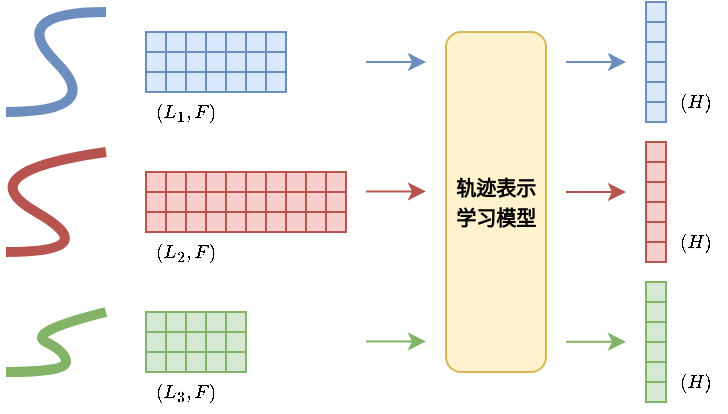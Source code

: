 <mxfile version="26.0.16">
  <diagram name="第 1 页" id="fXplxL7RxXCnTCHVlQfk">
    <mxGraphModel dx="977" dy="562" grid="1" gridSize="10" guides="1" tooltips="1" connect="1" arrows="1" fold="1" page="1" pageScale="1" pageWidth="827" pageHeight="1169" math="1" shadow="0">
      <root>
        <mxCell id="0" />
        <mxCell id="1" parent="0" />
        <mxCell id="59bn6zkRBfai4LQEzVHQ-1" value="&lt;font style=&quot;font-size: 10px;&quot; face=&quot;Simsun&quot;&gt;&lt;b&gt;轨迹表示学习模型&lt;/b&gt;&lt;/font&gt;" style="rounded=1;whiteSpace=wrap;html=1;fillColor=#fff2cc;strokeColor=#d6b656;" vertex="1" parent="1">
          <mxGeometry x="340" y="320" width="50" height="170" as="geometry" />
        </mxCell>
        <mxCell id="59bn6zkRBfai4LQEzVHQ-2" value="" style="curved=1;endArrow=none;html=1;rounded=0;fillColor=#dae8fc;strokeColor=#6c8ebf;startFill=0;strokeWidth=5;" edge="1" parent="1">
          <mxGeometry width="50" height="50" relative="1" as="geometry">
            <mxPoint x="120" y="360" as="sourcePoint" />
            <mxPoint x="170" y="310" as="targetPoint" />
            <Array as="points">
              <mxPoint x="170" y="360" />
              <mxPoint x="120" y="310" />
            </Array>
          </mxGeometry>
        </mxCell>
        <mxCell id="59bn6zkRBfai4LQEzVHQ-5" value="" style="rounded=0;whiteSpace=wrap;html=1;fillColor=#dae8fc;strokeColor=#6c8ebf;" vertex="1" parent="1">
          <mxGeometry x="190" y="330" width="10" height="10" as="geometry" />
        </mxCell>
        <mxCell id="59bn6zkRBfai4LQEzVHQ-7" value="" style="rounded=0;whiteSpace=wrap;html=1;fillColor=#dae8fc;strokeColor=#6c8ebf;" vertex="1" parent="1">
          <mxGeometry x="200" y="330" width="10" height="10" as="geometry" />
        </mxCell>
        <mxCell id="59bn6zkRBfai4LQEzVHQ-8" value="" style="rounded=0;whiteSpace=wrap;html=1;fillColor=#dae8fc;strokeColor=#6c8ebf;" vertex="1" parent="1">
          <mxGeometry x="210" y="330" width="10" height="10" as="geometry" />
        </mxCell>
        <mxCell id="59bn6zkRBfai4LQEzVHQ-9" value="" style="rounded=0;whiteSpace=wrap;html=1;fillColor=#dae8fc;strokeColor=#6c8ebf;" vertex="1" parent="1">
          <mxGeometry x="220" y="330" width="10" height="10" as="geometry" />
        </mxCell>
        <mxCell id="59bn6zkRBfai4LQEzVHQ-10" value="" style="rounded=0;whiteSpace=wrap;html=1;fillColor=#dae8fc;strokeColor=#6c8ebf;" vertex="1" parent="1">
          <mxGeometry x="230" y="330" width="10" height="10" as="geometry" />
        </mxCell>
        <mxCell id="59bn6zkRBfai4LQEzVHQ-11" value="" style="rounded=0;whiteSpace=wrap;html=1;fillColor=#dae8fc;strokeColor=#6c8ebf;" vertex="1" parent="1">
          <mxGeometry x="240" y="330" width="10" height="10" as="geometry" />
        </mxCell>
        <mxCell id="59bn6zkRBfai4LQEzVHQ-12" value="" style="rounded=0;whiteSpace=wrap;html=1;fillColor=#dae8fc;strokeColor=#6c8ebf;" vertex="1" parent="1">
          <mxGeometry x="250" y="330" width="10" height="10" as="geometry" />
        </mxCell>
        <mxCell id="59bn6zkRBfai4LQEzVHQ-13" value="" style="curved=1;endArrow=none;html=1;rounded=0;fillColor=#f8cecc;strokeColor=#b85450;startFill=0;strokeWidth=5;" edge="1" parent="1">
          <mxGeometry width="50" height="50" relative="1" as="geometry">
            <mxPoint x="120" y="430" as="sourcePoint" />
            <mxPoint x="170" y="380" as="targetPoint" />
            <Array as="points">
              <mxPoint x="170" y="430" />
              <mxPoint x="100" y="390" />
            </Array>
          </mxGeometry>
        </mxCell>
        <mxCell id="59bn6zkRBfai4LQEzVHQ-14" value="" style="rounded=0;whiteSpace=wrap;html=1;fillColor=#f8cecc;strokeColor=#b85450;" vertex="1" parent="1">
          <mxGeometry x="190" y="400" width="10" height="10" as="geometry" />
        </mxCell>
        <mxCell id="59bn6zkRBfai4LQEzVHQ-15" value="" style="rounded=0;whiteSpace=wrap;html=1;fillColor=#f8cecc;strokeColor=#b85450;" vertex="1" parent="1">
          <mxGeometry x="200" y="400" width="10" height="10" as="geometry" />
        </mxCell>
        <mxCell id="59bn6zkRBfai4LQEzVHQ-16" value="" style="rounded=0;whiteSpace=wrap;html=1;fillColor=#f8cecc;strokeColor=#b85450;" vertex="1" parent="1">
          <mxGeometry x="210" y="400" width="10" height="10" as="geometry" />
        </mxCell>
        <mxCell id="59bn6zkRBfai4LQEzVHQ-17" value="" style="rounded=0;whiteSpace=wrap;html=1;fillColor=#f8cecc;strokeColor=#b85450;" vertex="1" parent="1">
          <mxGeometry x="220" y="400" width="10" height="10" as="geometry" />
        </mxCell>
        <mxCell id="59bn6zkRBfai4LQEzVHQ-18" value="" style="rounded=0;whiteSpace=wrap;html=1;fillColor=#f8cecc;strokeColor=#b85450;" vertex="1" parent="1">
          <mxGeometry x="230" y="400" width="10" height="10" as="geometry" />
        </mxCell>
        <mxCell id="59bn6zkRBfai4LQEzVHQ-19" value="" style="rounded=0;whiteSpace=wrap;html=1;fillColor=#f8cecc;strokeColor=#b85450;" vertex="1" parent="1">
          <mxGeometry x="240" y="400" width="10" height="10" as="geometry" />
        </mxCell>
        <mxCell id="59bn6zkRBfai4LQEzVHQ-20" value="" style="rounded=0;whiteSpace=wrap;html=1;fillColor=#f8cecc;strokeColor=#b85450;" vertex="1" parent="1">
          <mxGeometry x="250" y="400" width="10" height="10" as="geometry" />
        </mxCell>
        <mxCell id="59bn6zkRBfai4LQEzVHQ-21" value="" style="rounded=0;whiteSpace=wrap;html=1;fillColor=#f8cecc;strokeColor=#b85450;" vertex="1" parent="1">
          <mxGeometry x="260" y="400" width="10" height="10" as="geometry" />
        </mxCell>
        <mxCell id="59bn6zkRBfai4LQEzVHQ-22" value="" style="rounded=0;whiteSpace=wrap;html=1;fillColor=#f8cecc;strokeColor=#b85450;" vertex="1" parent="1">
          <mxGeometry x="270" y="400" width="10" height="10" as="geometry" />
        </mxCell>
        <mxCell id="59bn6zkRBfai4LQEzVHQ-23" value="" style="rounded=0;whiteSpace=wrap;html=1;fillColor=#f8cecc;strokeColor=#b85450;" vertex="1" parent="1">
          <mxGeometry x="280" y="400" width="10" height="10" as="geometry" />
        </mxCell>
        <mxCell id="59bn6zkRBfai4LQEzVHQ-24" value="" style="curved=1;endArrow=none;html=1;rounded=0;fillColor=#d5e8d4;strokeColor=#82b366;startFill=0;strokeWidth=5;" edge="1" parent="1">
          <mxGeometry width="50" height="50" relative="1" as="geometry">
            <mxPoint x="120" y="490" as="sourcePoint" />
            <mxPoint x="170" y="460" as="targetPoint" />
            <Array as="points">
              <mxPoint x="150" y="490" />
              <mxPoint x="150" y="480" />
              <mxPoint x="130" y="470" />
            </Array>
          </mxGeometry>
        </mxCell>
        <mxCell id="59bn6zkRBfai4LQEzVHQ-25" value="" style="rounded=0;whiteSpace=wrap;html=1;fillColor=#d5e8d4;strokeColor=#82b366;" vertex="1" parent="1">
          <mxGeometry x="190" y="470" width="10" height="10" as="geometry" />
        </mxCell>
        <mxCell id="59bn6zkRBfai4LQEzVHQ-26" value="" style="rounded=0;whiteSpace=wrap;html=1;fillColor=#d5e8d4;strokeColor=#82b366;" vertex="1" parent="1">
          <mxGeometry x="200" y="470" width="10" height="10" as="geometry" />
        </mxCell>
        <mxCell id="59bn6zkRBfai4LQEzVHQ-27" value="" style="rounded=0;whiteSpace=wrap;html=1;fillColor=#d5e8d4;strokeColor=#82b366;" vertex="1" parent="1">
          <mxGeometry x="210" y="470" width="10" height="10" as="geometry" />
        </mxCell>
        <mxCell id="59bn6zkRBfai4LQEzVHQ-28" value="" style="rounded=0;whiteSpace=wrap;html=1;fillColor=#d5e8d4;strokeColor=#82b366;" vertex="1" parent="1">
          <mxGeometry x="220" y="470" width="10" height="10" as="geometry" />
        </mxCell>
        <mxCell id="59bn6zkRBfai4LQEzVHQ-29" value="" style="rounded=0;whiteSpace=wrap;html=1;fillColor=#d5e8d4;strokeColor=#82b366;" vertex="1" parent="1">
          <mxGeometry x="230" y="470" width="10" height="10" as="geometry" />
        </mxCell>
        <mxCell id="59bn6zkRBfai4LQEzVHQ-51" value="" style="rounded=0;whiteSpace=wrap;html=1;fillColor=#dae8fc;strokeColor=#6c8ebf;" vertex="1" parent="1">
          <mxGeometry x="190" y="340" width="10" height="10" as="geometry" />
        </mxCell>
        <mxCell id="59bn6zkRBfai4LQEzVHQ-52" value="" style="rounded=0;whiteSpace=wrap;html=1;fillColor=#dae8fc;strokeColor=#6c8ebf;" vertex="1" parent="1">
          <mxGeometry x="200" y="340" width="10" height="10" as="geometry" />
        </mxCell>
        <mxCell id="59bn6zkRBfai4LQEzVHQ-53" value="" style="rounded=0;whiteSpace=wrap;html=1;fillColor=#dae8fc;strokeColor=#6c8ebf;" vertex="1" parent="1">
          <mxGeometry x="210" y="340" width="10" height="10" as="geometry" />
        </mxCell>
        <mxCell id="59bn6zkRBfai4LQEzVHQ-54" value="" style="rounded=0;whiteSpace=wrap;html=1;fillColor=#dae8fc;strokeColor=#6c8ebf;" vertex="1" parent="1">
          <mxGeometry x="220" y="340" width="10" height="10" as="geometry" />
        </mxCell>
        <mxCell id="59bn6zkRBfai4LQEzVHQ-55" value="" style="rounded=0;whiteSpace=wrap;html=1;fillColor=#dae8fc;strokeColor=#6c8ebf;" vertex="1" parent="1">
          <mxGeometry x="230" y="340" width="10" height="10" as="geometry" />
        </mxCell>
        <mxCell id="59bn6zkRBfai4LQEzVHQ-56" value="" style="rounded=0;whiteSpace=wrap;html=1;fillColor=#dae8fc;strokeColor=#6c8ebf;" vertex="1" parent="1">
          <mxGeometry x="240" y="340" width="10" height="10" as="geometry" />
        </mxCell>
        <mxCell id="59bn6zkRBfai4LQEzVHQ-57" value="" style="rounded=0;whiteSpace=wrap;html=1;fillColor=#dae8fc;strokeColor=#6c8ebf;" vertex="1" parent="1">
          <mxGeometry x="250" y="340" width="10" height="10" as="geometry" />
        </mxCell>
        <mxCell id="59bn6zkRBfai4LQEzVHQ-58" value="" style="rounded=0;whiteSpace=wrap;html=1;fillColor=#dae8fc;strokeColor=#6c8ebf;" vertex="1" parent="1">
          <mxGeometry x="190" y="320" width="10" height="10" as="geometry" />
        </mxCell>
        <mxCell id="59bn6zkRBfai4LQEzVHQ-59" value="" style="rounded=0;whiteSpace=wrap;html=1;fillColor=#dae8fc;strokeColor=#6c8ebf;" vertex="1" parent="1">
          <mxGeometry x="200" y="320" width="10" height="10" as="geometry" />
        </mxCell>
        <mxCell id="59bn6zkRBfai4LQEzVHQ-60" value="" style="rounded=0;whiteSpace=wrap;html=1;fillColor=#dae8fc;strokeColor=#6c8ebf;" vertex="1" parent="1">
          <mxGeometry x="210" y="320" width="10" height="10" as="geometry" />
        </mxCell>
        <mxCell id="59bn6zkRBfai4LQEzVHQ-61" value="" style="rounded=0;whiteSpace=wrap;html=1;fillColor=#dae8fc;strokeColor=#6c8ebf;" vertex="1" parent="1">
          <mxGeometry x="220" y="320" width="10" height="10" as="geometry" />
        </mxCell>
        <mxCell id="59bn6zkRBfai4LQEzVHQ-62" value="" style="rounded=0;whiteSpace=wrap;html=1;fillColor=#dae8fc;strokeColor=#6c8ebf;" vertex="1" parent="1">
          <mxGeometry x="230" y="320" width="10" height="10" as="geometry" />
        </mxCell>
        <mxCell id="59bn6zkRBfai4LQEzVHQ-63" value="" style="rounded=0;whiteSpace=wrap;html=1;fillColor=#dae8fc;strokeColor=#6c8ebf;" vertex="1" parent="1">
          <mxGeometry x="240" y="320" width="10" height="10" as="geometry" />
        </mxCell>
        <mxCell id="59bn6zkRBfai4LQEzVHQ-64" value="" style="rounded=0;whiteSpace=wrap;html=1;fillColor=#dae8fc;strokeColor=#6c8ebf;" vertex="1" parent="1">
          <mxGeometry x="250" y="320" width="10" height="10" as="geometry" />
        </mxCell>
        <mxCell id="59bn6zkRBfai4LQEzVHQ-65" value="" style="rounded=0;whiteSpace=wrap;html=1;fillColor=#f8cecc;strokeColor=#b85450;" vertex="1" parent="1">
          <mxGeometry x="190" y="390" width="10" height="10" as="geometry" />
        </mxCell>
        <mxCell id="59bn6zkRBfai4LQEzVHQ-66" value="" style="rounded=0;whiteSpace=wrap;html=1;fillColor=#f8cecc;strokeColor=#b85450;" vertex="1" parent="1">
          <mxGeometry x="200" y="390" width="10" height="10" as="geometry" />
        </mxCell>
        <mxCell id="59bn6zkRBfai4LQEzVHQ-67" value="" style="rounded=0;whiteSpace=wrap;html=1;fillColor=#f8cecc;strokeColor=#b85450;" vertex="1" parent="1">
          <mxGeometry x="210" y="390" width="10" height="10" as="geometry" />
        </mxCell>
        <mxCell id="59bn6zkRBfai4LQEzVHQ-68" value="" style="rounded=0;whiteSpace=wrap;html=1;fillColor=#f8cecc;strokeColor=#b85450;" vertex="1" parent="1">
          <mxGeometry x="220" y="390" width="10" height="10" as="geometry" />
        </mxCell>
        <mxCell id="59bn6zkRBfai4LQEzVHQ-69" value="" style="rounded=0;whiteSpace=wrap;html=1;fillColor=#f8cecc;strokeColor=#b85450;" vertex="1" parent="1">
          <mxGeometry x="230" y="390" width="10" height="10" as="geometry" />
        </mxCell>
        <mxCell id="59bn6zkRBfai4LQEzVHQ-70" value="" style="rounded=0;whiteSpace=wrap;html=1;fillColor=#f8cecc;strokeColor=#b85450;" vertex="1" parent="1">
          <mxGeometry x="240" y="390" width="10" height="10" as="geometry" />
        </mxCell>
        <mxCell id="59bn6zkRBfai4LQEzVHQ-71" value="" style="rounded=0;whiteSpace=wrap;html=1;fillColor=#f8cecc;strokeColor=#b85450;" vertex="1" parent="1">
          <mxGeometry x="250" y="390" width="10" height="10" as="geometry" />
        </mxCell>
        <mxCell id="59bn6zkRBfai4LQEzVHQ-72" value="" style="rounded=0;whiteSpace=wrap;html=1;fillColor=#f8cecc;strokeColor=#b85450;" vertex="1" parent="1">
          <mxGeometry x="260" y="390" width="10" height="10" as="geometry" />
        </mxCell>
        <mxCell id="59bn6zkRBfai4LQEzVHQ-73" value="" style="rounded=0;whiteSpace=wrap;html=1;fillColor=#f8cecc;strokeColor=#b85450;" vertex="1" parent="1">
          <mxGeometry x="270" y="390" width="10" height="10" as="geometry" />
        </mxCell>
        <mxCell id="59bn6zkRBfai4LQEzVHQ-74" value="" style="rounded=0;whiteSpace=wrap;html=1;fillColor=#f8cecc;strokeColor=#b85450;" vertex="1" parent="1">
          <mxGeometry x="280" y="390" width="10" height="10" as="geometry" />
        </mxCell>
        <mxCell id="59bn6zkRBfai4LQEzVHQ-75" value="" style="rounded=0;whiteSpace=wrap;html=1;fillColor=#f8cecc;strokeColor=#b85450;" vertex="1" parent="1">
          <mxGeometry x="190" y="410" width="10" height="10" as="geometry" />
        </mxCell>
        <mxCell id="59bn6zkRBfai4LQEzVHQ-76" value="" style="rounded=0;whiteSpace=wrap;html=1;fillColor=#f8cecc;strokeColor=#b85450;" vertex="1" parent="1">
          <mxGeometry x="200" y="410" width="10" height="10" as="geometry" />
        </mxCell>
        <mxCell id="59bn6zkRBfai4LQEzVHQ-77" value="" style="rounded=0;whiteSpace=wrap;html=1;fillColor=#f8cecc;strokeColor=#b85450;" vertex="1" parent="1">
          <mxGeometry x="210" y="410" width="10" height="10" as="geometry" />
        </mxCell>
        <mxCell id="59bn6zkRBfai4LQEzVHQ-78" value="" style="rounded=0;whiteSpace=wrap;html=1;fillColor=#f8cecc;strokeColor=#b85450;" vertex="1" parent="1">
          <mxGeometry x="220" y="410" width="10" height="10" as="geometry" />
        </mxCell>
        <mxCell id="59bn6zkRBfai4LQEzVHQ-79" value="" style="rounded=0;whiteSpace=wrap;html=1;fillColor=#f8cecc;strokeColor=#b85450;" vertex="1" parent="1">
          <mxGeometry x="230" y="410" width="10" height="10" as="geometry" />
        </mxCell>
        <mxCell id="59bn6zkRBfai4LQEzVHQ-80" value="" style="rounded=0;whiteSpace=wrap;html=1;fillColor=#f8cecc;strokeColor=#b85450;" vertex="1" parent="1">
          <mxGeometry x="240" y="410" width="10" height="10" as="geometry" />
        </mxCell>
        <mxCell id="59bn6zkRBfai4LQEzVHQ-81" value="" style="rounded=0;whiteSpace=wrap;html=1;fillColor=#f8cecc;strokeColor=#b85450;" vertex="1" parent="1">
          <mxGeometry x="250" y="410" width="10" height="10" as="geometry" />
        </mxCell>
        <mxCell id="59bn6zkRBfai4LQEzVHQ-82" value="" style="rounded=0;whiteSpace=wrap;html=1;fillColor=#f8cecc;strokeColor=#b85450;" vertex="1" parent="1">
          <mxGeometry x="260" y="410" width="10" height="10" as="geometry" />
        </mxCell>
        <mxCell id="59bn6zkRBfai4LQEzVHQ-83" value="" style="rounded=0;whiteSpace=wrap;html=1;fillColor=#f8cecc;strokeColor=#b85450;" vertex="1" parent="1">
          <mxGeometry x="270" y="410" width="10" height="10" as="geometry" />
        </mxCell>
        <mxCell id="59bn6zkRBfai4LQEzVHQ-84" value="" style="rounded=0;whiteSpace=wrap;html=1;fillColor=#f8cecc;strokeColor=#b85450;" vertex="1" parent="1">
          <mxGeometry x="280" y="410" width="10" height="10" as="geometry" />
        </mxCell>
        <mxCell id="59bn6zkRBfai4LQEzVHQ-95" value="" style="rounded=0;whiteSpace=wrap;html=1;fillColor=#d5e8d4;strokeColor=#82b366;" vertex="1" parent="1">
          <mxGeometry x="190" y="480" width="10" height="10" as="geometry" />
        </mxCell>
        <mxCell id="59bn6zkRBfai4LQEzVHQ-96" value="" style="rounded=0;whiteSpace=wrap;html=1;fillColor=#d5e8d4;strokeColor=#82b366;" vertex="1" parent="1">
          <mxGeometry x="200" y="480" width="10" height="10" as="geometry" />
        </mxCell>
        <mxCell id="59bn6zkRBfai4LQEzVHQ-97" value="" style="rounded=0;whiteSpace=wrap;html=1;fillColor=#d5e8d4;strokeColor=#82b366;" vertex="1" parent="1">
          <mxGeometry x="210" y="480" width="10" height="10" as="geometry" />
        </mxCell>
        <mxCell id="59bn6zkRBfai4LQEzVHQ-98" value="" style="rounded=0;whiteSpace=wrap;html=1;fillColor=#d5e8d4;strokeColor=#82b366;" vertex="1" parent="1">
          <mxGeometry x="220" y="480" width="10" height="10" as="geometry" />
        </mxCell>
        <mxCell id="59bn6zkRBfai4LQEzVHQ-99" value="" style="rounded=0;whiteSpace=wrap;html=1;fillColor=#d5e8d4;strokeColor=#82b366;" vertex="1" parent="1">
          <mxGeometry x="230" y="480" width="10" height="10" as="geometry" />
        </mxCell>
        <mxCell id="59bn6zkRBfai4LQEzVHQ-100" value="" style="rounded=0;whiteSpace=wrap;html=1;fillColor=#d5e8d4;strokeColor=#82b366;" vertex="1" parent="1">
          <mxGeometry x="190" y="460" width="10" height="10" as="geometry" />
        </mxCell>
        <mxCell id="59bn6zkRBfai4LQEzVHQ-101" value="" style="rounded=0;whiteSpace=wrap;html=1;fillColor=#d5e8d4;strokeColor=#82b366;" vertex="1" parent="1">
          <mxGeometry x="200" y="460" width="10" height="10" as="geometry" />
        </mxCell>
        <mxCell id="59bn6zkRBfai4LQEzVHQ-102" value="" style="rounded=0;whiteSpace=wrap;html=1;fillColor=#d5e8d4;strokeColor=#82b366;" vertex="1" parent="1">
          <mxGeometry x="210" y="460" width="10" height="10" as="geometry" />
        </mxCell>
        <mxCell id="59bn6zkRBfai4LQEzVHQ-103" value="" style="rounded=0;whiteSpace=wrap;html=1;fillColor=#d5e8d4;strokeColor=#82b366;" vertex="1" parent="1">
          <mxGeometry x="220" y="460" width="10" height="10" as="geometry" />
        </mxCell>
        <mxCell id="59bn6zkRBfai4LQEzVHQ-104" value="" style="rounded=0;whiteSpace=wrap;html=1;fillColor=#d5e8d4;strokeColor=#82b366;" vertex="1" parent="1">
          <mxGeometry x="230" y="460" width="10" height="10" as="geometry" />
        </mxCell>
        <mxCell id="59bn6zkRBfai4LQEzVHQ-129" value="" style="rounded=0;whiteSpace=wrap;html=1;fillColor=#dae8fc;strokeColor=#6c8ebf;" vertex="1" parent="1">
          <mxGeometry x="440" y="315" width="10" height="10" as="geometry" />
        </mxCell>
        <mxCell id="59bn6zkRBfai4LQEzVHQ-130" value="" style="rounded=0;whiteSpace=wrap;html=1;fillColor=#dae8fc;strokeColor=#6c8ebf;" vertex="1" parent="1">
          <mxGeometry x="440" y="325" width="10" height="10" as="geometry" />
        </mxCell>
        <mxCell id="59bn6zkRBfai4LQEzVHQ-131" value="" style="rounded=0;whiteSpace=wrap;html=1;fillColor=#dae8fc;strokeColor=#6c8ebf;" vertex="1" parent="1">
          <mxGeometry x="440" y="305" width="10" height="10" as="geometry" />
        </mxCell>
        <mxCell id="59bn6zkRBfai4LQEzVHQ-132" value="" style="rounded=0;whiteSpace=wrap;html=1;fillColor=#dae8fc;strokeColor=#6c8ebf;" vertex="1" parent="1">
          <mxGeometry x="440" y="345" width="10" height="10" as="geometry" />
        </mxCell>
        <mxCell id="59bn6zkRBfai4LQEzVHQ-133" value="" style="rounded=0;whiteSpace=wrap;html=1;fillColor=#dae8fc;strokeColor=#6c8ebf;" vertex="1" parent="1">
          <mxGeometry x="440" y="355" width="10" height="10" as="geometry" />
        </mxCell>
        <mxCell id="59bn6zkRBfai4LQEzVHQ-134" value="" style="rounded=0;whiteSpace=wrap;html=1;fillColor=#dae8fc;strokeColor=#6c8ebf;" vertex="1" parent="1">
          <mxGeometry x="440" y="335" width="10" height="10" as="geometry" />
        </mxCell>
        <mxCell id="59bn6zkRBfai4LQEzVHQ-135" value="" style="rounded=0;whiteSpace=wrap;html=1;fillColor=#f8cecc;strokeColor=#b85450;" vertex="1" parent="1">
          <mxGeometry x="440" y="385" width="10" height="10" as="geometry" />
        </mxCell>
        <mxCell id="59bn6zkRBfai4LQEzVHQ-136" value="" style="rounded=0;whiteSpace=wrap;html=1;fillColor=#f8cecc;strokeColor=#b85450;" vertex="1" parent="1">
          <mxGeometry x="440" y="395" width="10" height="10" as="geometry" />
        </mxCell>
        <mxCell id="59bn6zkRBfai4LQEzVHQ-137" value="" style="rounded=0;whiteSpace=wrap;html=1;fillColor=#f8cecc;strokeColor=#b85450;" vertex="1" parent="1">
          <mxGeometry x="440" y="375" width="10" height="10" as="geometry" />
        </mxCell>
        <mxCell id="59bn6zkRBfai4LQEzVHQ-138" value="" style="rounded=0;whiteSpace=wrap;html=1;fillColor=#f8cecc;strokeColor=#b85450;" vertex="1" parent="1">
          <mxGeometry x="440" y="415" width="10" height="10" as="geometry" />
        </mxCell>
        <mxCell id="59bn6zkRBfai4LQEzVHQ-139" value="" style="rounded=0;whiteSpace=wrap;html=1;fillColor=#f8cecc;strokeColor=#b85450;" vertex="1" parent="1">
          <mxGeometry x="440" y="425" width="10" height="10" as="geometry" />
        </mxCell>
        <mxCell id="59bn6zkRBfai4LQEzVHQ-140" value="" style="rounded=0;whiteSpace=wrap;html=1;fillColor=#f8cecc;strokeColor=#b85450;" vertex="1" parent="1">
          <mxGeometry x="440" y="405" width="10" height="10" as="geometry" />
        </mxCell>
        <mxCell id="59bn6zkRBfai4LQEzVHQ-141" value="" style="rounded=0;whiteSpace=wrap;html=1;fillColor=#d5e8d4;strokeColor=#82b366;" vertex="1" parent="1">
          <mxGeometry x="440" y="455" width="10" height="10" as="geometry" />
        </mxCell>
        <mxCell id="59bn6zkRBfai4LQEzVHQ-142" value="" style="rounded=0;whiteSpace=wrap;html=1;fillColor=#d5e8d4;strokeColor=#82b366;" vertex="1" parent="1">
          <mxGeometry x="440" y="465" width="10" height="10" as="geometry" />
        </mxCell>
        <mxCell id="59bn6zkRBfai4LQEzVHQ-143" value="" style="rounded=0;whiteSpace=wrap;html=1;fillColor=#d5e8d4;strokeColor=#82b366;" vertex="1" parent="1">
          <mxGeometry x="440" y="445" width="10" height="10" as="geometry" />
        </mxCell>
        <mxCell id="59bn6zkRBfai4LQEzVHQ-144" value="" style="rounded=0;whiteSpace=wrap;html=1;fillColor=#d5e8d4;strokeColor=#82b366;" vertex="1" parent="1">
          <mxGeometry x="440" y="485" width="10" height="10" as="geometry" />
        </mxCell>
        <mxCell id="59bn6zkRBfai4LQEzVHQ-145" value="" style="rounded=0;whiteSpace=wrap;html=1;fillColor=#d5e8d4;strokeColor=#82b366;" vertex="1" parent="1">
          <mxGeometry x="440" y="495" width="10" height="10" as="geometry" />
        </mxCell>
        <mxCell id="59bn6zkRBfai4LQEzVHQ-146" value="" style="rounded=0;whiteSpace=wrap;html=1;fillColor=#d5e8d4;strokeColor=#82b366;" vertex="1" parent="1">
          <mxGeometry x="440" y="475" width="10" height="10" as="geometry" />
        </mxCell>
        <mxCell id="59bn6zkRBfai4LQEzVHQ-147" value="" style="endArrow=classic;html=1;rounded=0;fillColor=#dae8fc;strokeColor=#6c8ebf;" edge="1" parent="1">
          <mxGeometry width="50" height="50" relative="1" as="geometry">
            <mxPoint x="300" y="335" as="sourcePoint" />
            <mxPoint x="330" y="335" as="targetPoint" />
          </mxGeometry>
        </mxCell>
        <mxCell id="59bn6zkRBfai4LQEzVHQ-148" value="" style="endArrow=classic;html=1;rounded=0;fillColor=#f8cecc;strokeColor=#b85450;" edge="1" parent="1">
          <mxGeometry width="50" height="50" relative="1" as="geometry">
            <mxPoint x="300" y="399.72" as="sourcePoint" />
            <mxPoint x="330" y="399.72" as="targetPoint" />
          </mxGeometry>
        </mxCell>
        <mxCell id="59bn6zkRBfai4LQEzVHQ-149" value="" style="endArrow=classic;html=1;rounded=0;fillColor=#d5e8d4;strokeColor=#82b366;" edge="1" parent="1">
          <mxGeometry width="50" height="50" relative="1" as="geometry">
            <mxPoint x="300" y="474.72" as="sourcePoint" />
            <mxPoint x="330" y="474.72" as="targetPoint" />
          </mxGeometry>
        </mxCell>
        <mxCell id="59bn6zkRBfai4LQEzVHQ-150" value="" style="endArrow=classic;html=1;rounded=0;fillColor=#dae8fc;strokeColor=#6c8ebf;" edge="1" parent="1">
          <mxGeometry width="50" height="50" relative="1" as="geometry">
            <mxPoint x="400" y="335" as="sourcePoint" />
            <mxPoint x="430" y="335" as="targetPoint" />
          </mxGeometry>
        </mxCell>
        <mxCell id="59bn6zkRBfai4LQEzVHQ-151" value="" style="endArrow=classic;html=1;rounded=0;fillColor=#f8cecc;strokeColor=#b85450;" edge="1" parent="1">
          <mxGeometry width="50" height="50" relative="1" as="geometry">
            <mxPoint x="400" y="400" as="sourcePoint" />
            <mxPoint x="430" y="400" as="targetPoint" />
          </mxGeometry>
        </mxCell>
        <mxCell id="59bn6zkRBfai4LQEzVHQ-152" value="" style="endArrow=classic;html=1;rounded=0;fillColor=#d5e8d4;strokeColor=#82b366;" edge="1" parent="1">
          <mxGeometry width="50" height="50" relative="1" as="geometry">
            <mxPoint x="400" y="474.9" as="sourcePoint" />
            <mxPoint x="430" y="474.9" as="targetPoint" />
          </mxGeometry>
        </mxCell>
        <mxCell id="59bn6zkRBfai4LQEzVHQ-155" value="&lt;font style=&quot;font-size: 8px;&quot;&gt;$$(L_{1},F)$$&lt;/font&gt;" style="text;html=1;align=center;verticalAlign=middle;whiteSpace=wrap;rounded=0;" vertex="1" parent="1">
          <mxGeometry x="190" y="350" width="40" height="20" as="geometry" />
        </mxCell>
        <mxCell id="59bn6zkRBfai4LQEzVHQ-156" value="&lt;font style=&quot;font-size: 8px;&quot;&gt;$$(L_{2},F)$$&lt;/font&gt;" style="text;html=1;align=center;verticalAlign=middle;whiteSpace=wrap;rounded=0;" vertex="1" parent="1">
          <mxGeometry x="190" y="420" width="40" height="20" as="geometry" />
        </mxCell>
        <mxCell id="59bn6zkRBfai4LQEzVHQ-157" value="&lt;font style=&quot;font-size: 8px;&quot;&gt;$$(L_{3},F)$$&lt;/font&gt;" style="text;html=1;align=center;verticalAlign=middle;whiteSpace=wrap;rounded=0;" vertex="1" parent="1">
          <mxGeometry x="190" y="490" width="40" height="20" as="geometry" />
        </mxCell>
        <mxCell id="59bn6zkRBfai4LQEzVHQ-158" value="&lt;font style=&quot;font-size: 8px;&quot;&gt;$$(H)$$&lt;/font&gt;" style="text;html=1;align=center;verticalAlign=middle;whiteSpace=wrap;rounded=0;" vertex="1" parent="1">
          <mxGeometry x="450" y="345" width="30" height="20" as="geometry" />
        </mxCell>
        <mxCell id="59bn6zkRBfai4LQEzVHQ-159" value="&lt;font style=&quot;font-size: 8px;&quot;&gt;$$(H)$$&lt;/font&gt;" style="text;html=1;align=center;verticalAlign=middle;whiteSpace=wrap;rounded=0;" vertex="1" parent="1">
          <mxGeometry x="450" y="415" width="30" height="20" as="geometry" />
        </mxCell>
        <mxCell id="59bn6zkRBfai4LQEzVHQ-160" value="&lt;font style=&quot;font-size: 8px;&quot;&gt;$$(H)$$&lt;/font&gt;" style="text;html=1;align=center;verticalAlign=middle;whiteSpace=wrap;rounded=0;" vertex="1" parent="1">
          <mxGeometry x="450" y="485" width="30" height="20" as="geometry" />
        </mxCell>
      </root>
    </mxGraphModel>
  </diagram>
</mxfile>
